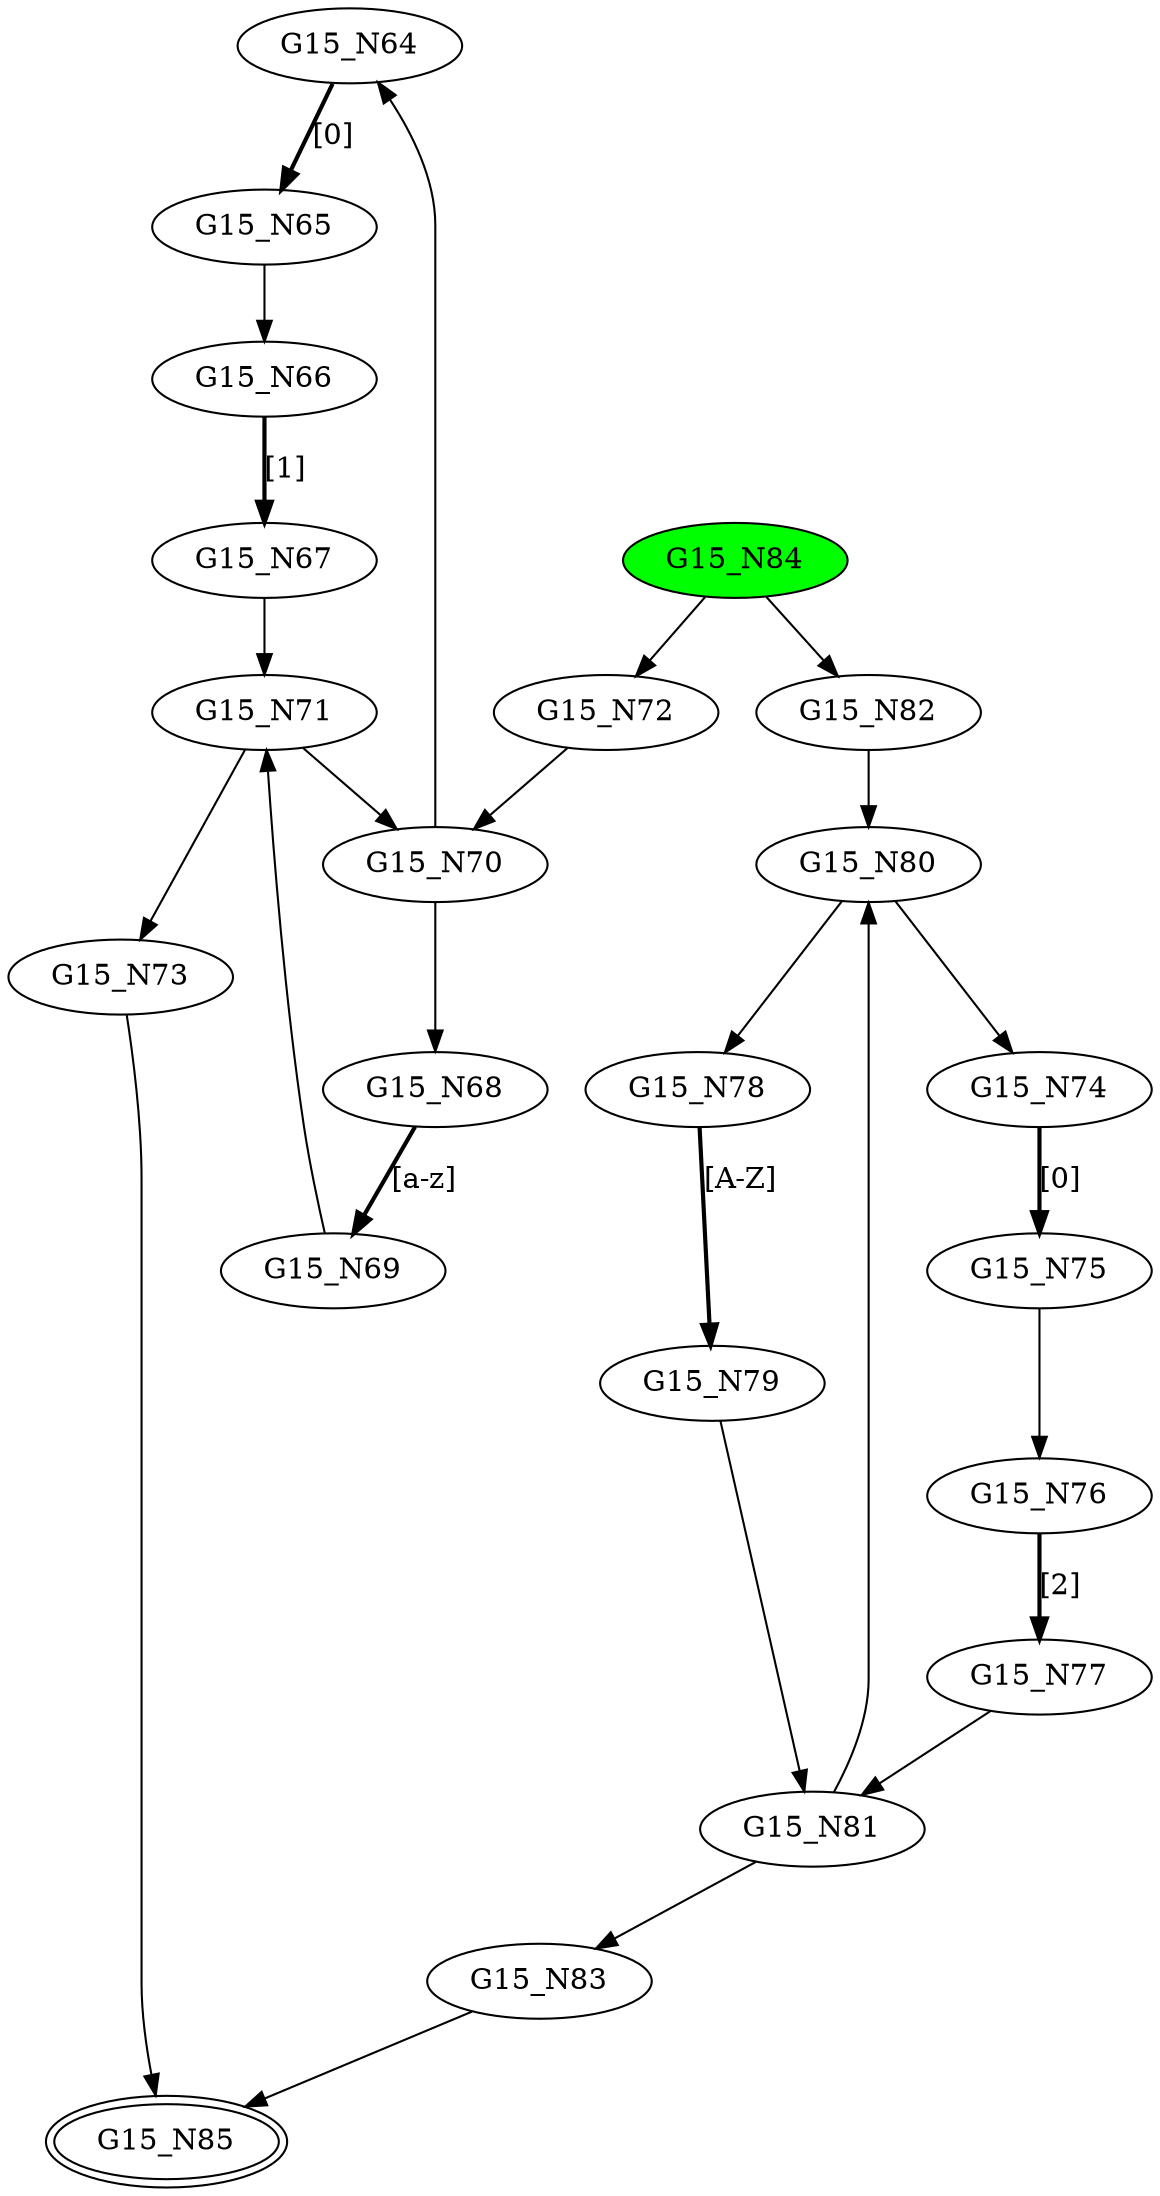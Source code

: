 digraph G15{
"G15_N64";
"G15_N65";
"G15_N66";
"G15_N67";
"G15_N68";
"G15_N69";
"G15_N70";
"G15_N71";
"G15_N72";
"G15_N73";
"G15_N74";
"G15_N75";
"G15_N76";
"G15_N77";
"G15_N78";
"G15_N79";
"G15_N80";
"G15_N81";
"G15_N82";
"G15_N83";
"G15_N84" [style=filled,fillcolor=green];
"G15_N85" [peripheries=2];
"G15_N64"->"G15_N65" [style = bold, label = "[0]"];
"G15_N66"->"G15_N67" [style = bold, label = "[1]"];
"G15_N65"->"G15_N66";
"G15_N68"->"G15_N69" [style = bold, label = "[a-z]"];
"G15_N70"->"G15_N64";
"G15_N70"->"G15_N68";
"G15_N69"->"G15_N71";
"G15_N67"->"G15_N71";
"G15_N72"->"G15_N70";
"G15_N71"->"G15_N73";
"G15_N71"->"G15_N70";
"G15_N74"->"G15_N75" [style = bold, label = "[0]"];
"G15_N76"->"G15_N77" [style = bold, label = "[2]"];
"G15_N75"->"G15_N76";
"G15_N78"->"G15_N79" [style = bold, label = "[A-Z]"];
"G15_N80"->"G15_N74";
"G15_N80"->"G15_N78";
"G15_N79"->"G15_N81";
"G15_N77"->"G15_N81";
"G15_N82"->"G15_N80";
"G15_N81"->"G15_N83";
"G15_N81"->"G15_N80";
"G15_N84"->"G15_N72";
"G15_N84"->"G15_N82";
"G15_N83"->"G15_N85";
"G15_N73"->"G15_N85";
}

